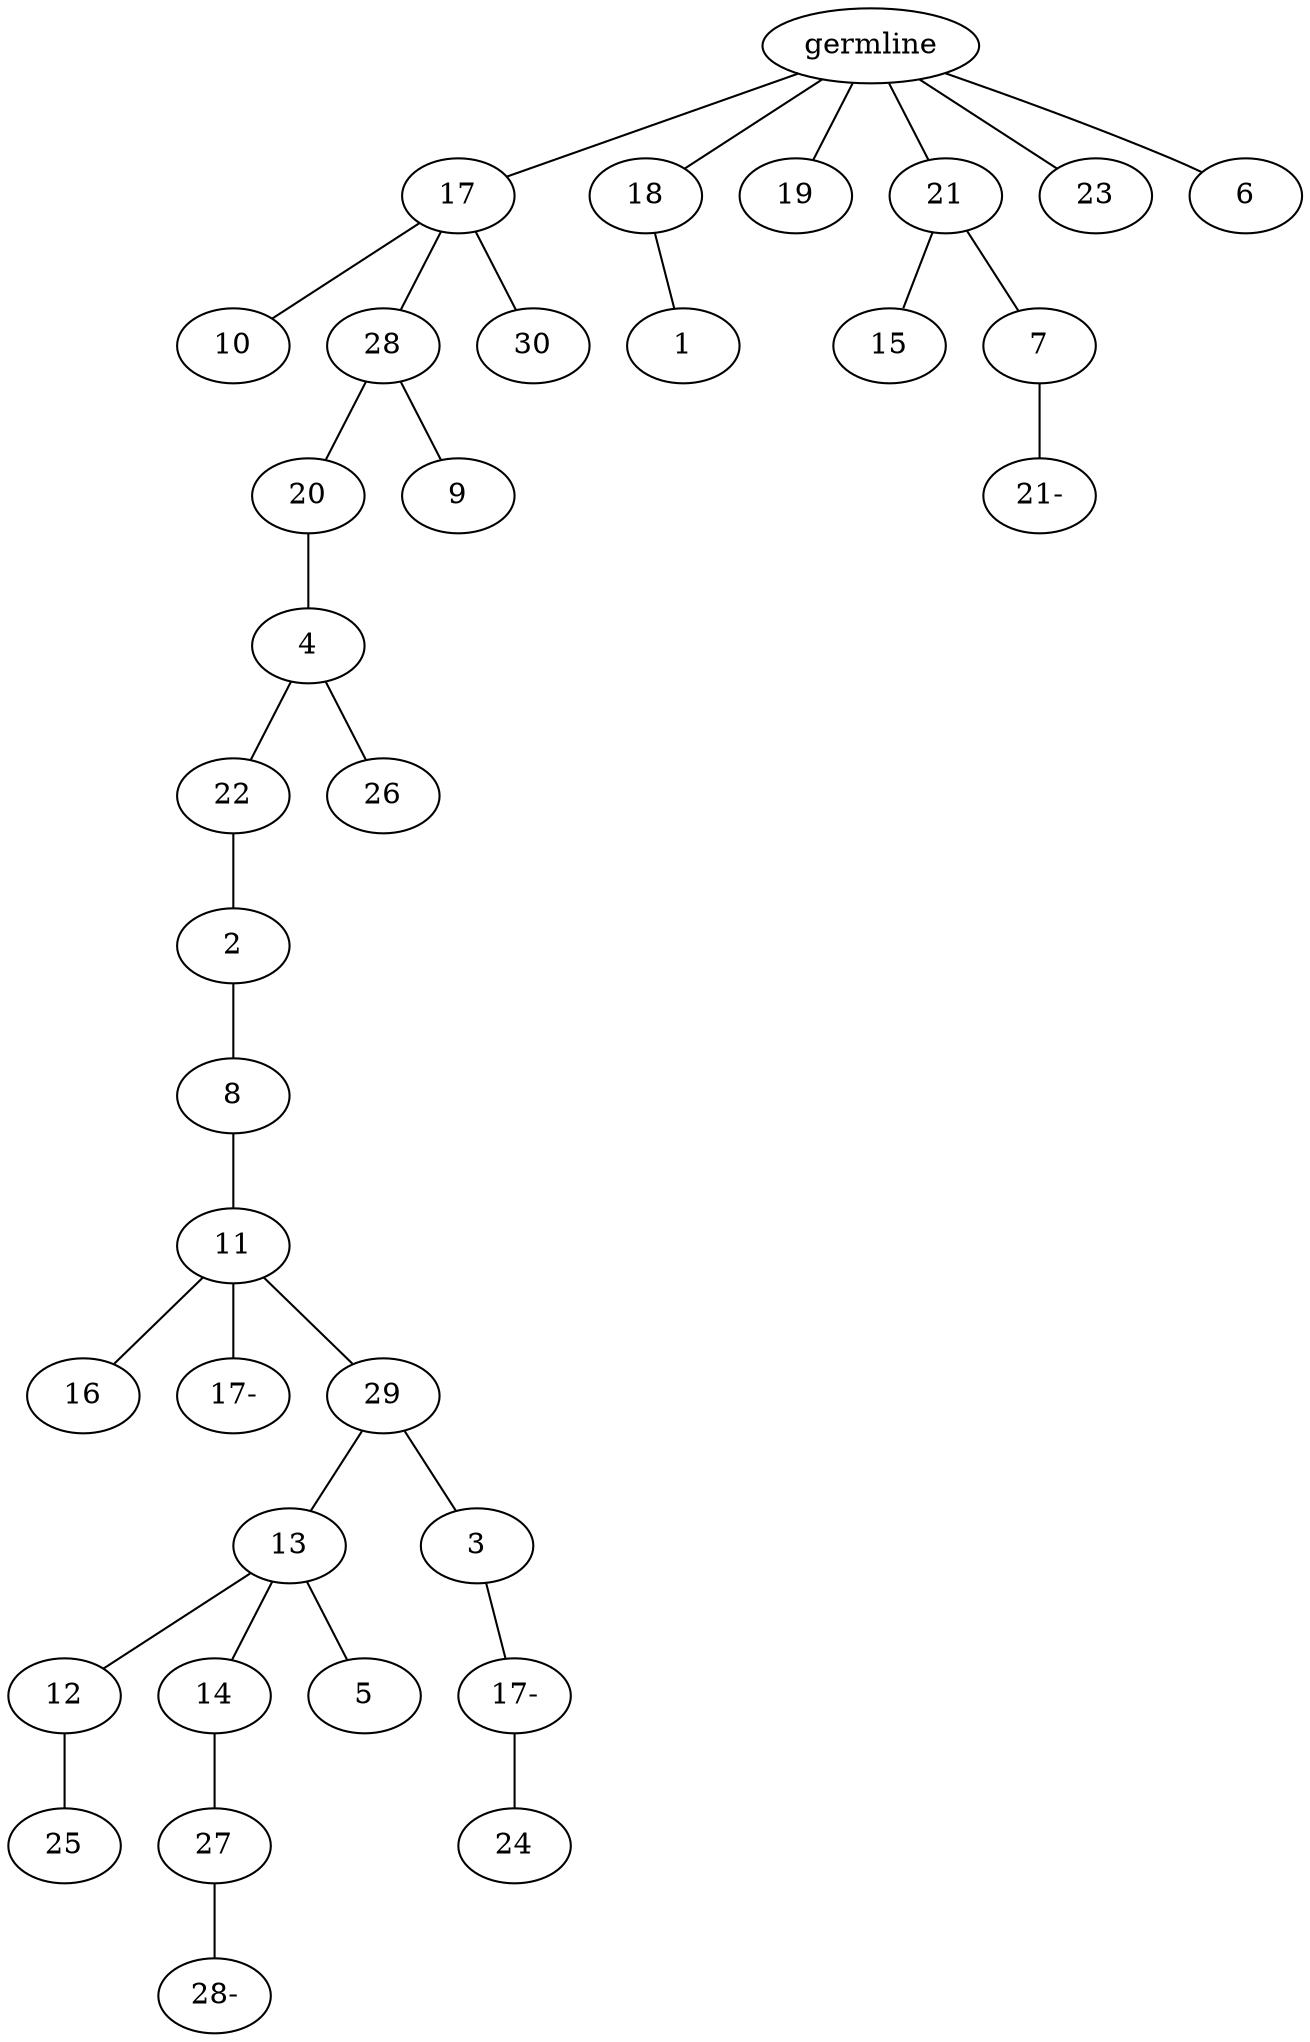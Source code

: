 graph tree {
    "140337056017184" [label="germline"];
    "140337045987824" [label="17"];
    "140337045990800" [label="10"];
    "140337045991280" [label="28"];
    "140337045988112" [label="20"];
    "140337045987872" [label="4"];
    "140337045988064" [label="22"];
    "140337045987392" [label="2"];
    "140337045989504" [label="8"];
    "140337052569904" [label="11"];
    "140337052571488" [label="16"];
    "140337052573504" [label="17-"];
    "140337052570864" [label="29"];
    "140337052570624" [label="13"];
    "140337052571824" [label="12"];
    "140337052571632" [label="25"];
    "140337052570384" [label="14"];
    "140337052570144" [label="27"];
    "140337052571056" [label="28-"];
    "140337052572496" [label="5"];
    "140337052572208" [label="3"];
    "140337047216384" [label="17-"];
    "140337047219600" [label="24"];
    "140337045988880" [label="26"];
    "140337045991184" [label="9"];
    "140337045991232" [label="30"];
    "140337045989360" [label="18"];
    "140337045987440" [label="1"];
    "140337045989648" [label="19"];
    "140337045991088" [label="21"];
    "140337052569760" [label="15"];
    "140337052571440" [label="7"];
    "140337052569952" [label="21-"];
    "140337052572880" [label="23"];
    "140337052570528" [label="6"];
    "140337056017184" -- "140337045987824";
    "140337056017184" -- "140337045989360";
    "140337056017184" -- "140337045989648";
    "140337056017184" -- "140337045991088";
    "140337056017184" -- "140337052572880";
    "140337056017184" -- "140337052570528";
    "140337045987824" -- "140337045990800";
    "140337045987824" -- "140337045991280";
    "140337045987824" -- "140337045991232";
    "140337045991280" -- "140337045988112";
    "140337045991280" -- "140337045991184";
    "140337045988112" -- "140337045987872";
    "140337045987872" -- "140337045988064";
    "140337045987872" -- "140337045988880";
    "140337045988064" -- "140337045987392";
    "140337045987392" -- "140337045989504";
    "140337045989504" -- "140337052569904";
    "140337052569904" -- "140337052571488";
    "140337052569904" -- "140337052573504";
    "140337052569904" -- "140337052570864";
    "140337052570864" -- "140337052570624";
    "140337052570864" -- "140337052572208";
    "140337052570624" -- "140337052571824";
    "140337052570624" -- "140337052570384";
    "140337052570624" -- "140337052572496";
    "140337052571824" -- "140337052571632";
    "140337052570384" -- "140337052570144";
    "140337052570144" -- "140337052571056";
    "140337052572208" -- "140337047216384";
    "140337047216384" -- "140337047219600";
    "140337045989360" -- "140337045987440";
    "140337045991088" -- "140337052569760";
    "140337045991088" -- "140337052571440";
    "140337052571440" -- "140337052569952";
}
